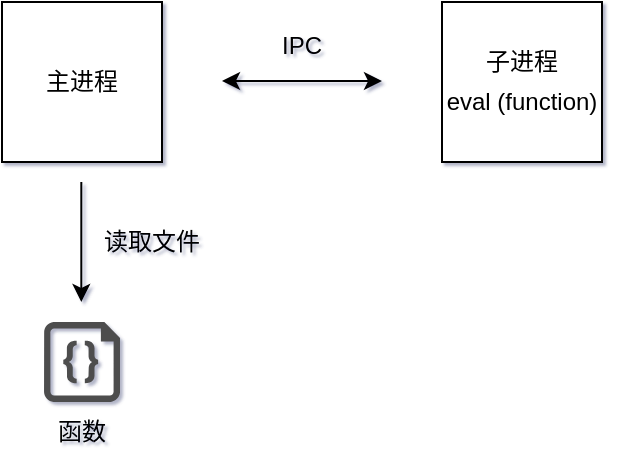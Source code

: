 <mxfile version="14.6.13" type="device"><diagram id="OXZfFdEjUsCswzGT0AAY" name="Page-1"><mxGraphModel dx="749" dy="666" grid="1" gridSize="10" guides="1" tooltips="1" connect="1" arrows="1" fold="1" page="1" pageScale="1" pageWidth="827" pageHeight="1169" background="none" math="0" shadow="1"><root><mxCell id="0"/><mxCell id="1" parent="0"/><mxCell id="6kIN31EeUdU7zSrhKUYY-1" value="主进程" style="whiteSpace=wrap;html=1;aspect=fixed;" parent="1" vertex="1"><mxGeometry x="210" y="320" width="80" height="80" as="geometry"/></mxCell><mxCell id="6kIN31EeUdU7zSrhKUYY-2" value="" style="endArrow=classic;startArrow=classic;html=1;" parent="1" edge="1"><mxGeometry width="50" height="50" relative="1" as="geometry"><mxPoint x="320" y="359.5" as="sourcePoint"/><mxPoint x="400" y="359.5" as="targetPoint"/></mxGeometry></mxCell><mxCell id="6kIN31EeUdU7zSrhKUYY-3" value="" style="whiteSpace=wrap;html=1;aspect=fixed;" parent="1" vertex="1"><mxGeometry x="430" y="320" width="80" height="80" as="geometry"/></mxCell><mxCell id="6kIN31EeUdU7zSrhKUYY-8" value="" style="verticalLabelPosition=bottom;html=1;verticalAlign=top;align=center;strokeColor=none;shape=mxgraph.azure.code_file;pointerEvents=1;fillColor=#4D4D4D;" parent="1" vertex="1"><mxGeometry x="231" y="480" width="38" height="40" as="geometry"/></mxCell><mxCell id="6kIN31EeUdU7zSrhKUYY-9" value="子进程" style="text;html=1;strokeColor=none;fillColor=none;align=center;verticalAlign=middle;whiteSpace=wrap;rounded=0;" parent="1" vertex="1"><mxGeometry x="450" y="340" width="40" height="20" as="geometry"/></mxCell><mxCell id="6kIN31EeUdU7zSrhKUYY-10" value="函数" style="text;html=1;strokeColor=none;fillColor=none;align=center;verticalAlign=middle;whiteSpace=wrap;rounded=0;" parent="1" vertex="1"><mxGeometry x="230" y="525" width="40" height="20" as="geometry"/></mxCell><mxCell id="mrVUX60Pw1R2kV6i7nPq-1" value="IPC" style="text;html=1;strokeColor=none;fillColor=none;align=center;verticalAlign=middle;whiteSpace=wrap;rounded=0;" vertex="1" parent="1"><mxGeometry x="340" y="332" width="40" height="20" as="geometry"/></mxCell><mxCell id="mrVUX60Pw1R2kV6i7nPq-2" value="" style="endArrow=classic;html=1;" edge="1" parent="1"><mxGeometry width="50" height="50" relative="1" as="geometry"><mxPoint x="249.66" y="410" as="sourcePoint"/><mxPoint x="249.66" y="470" as="targetPoint"/><Array as="points"><mxPoint x="249.66" y="430"/></Array></mxGeometry></mxCell><mxCell id="mrVUX60Pw1R2kV6i7nPq-3" value="读取文件" style="text;html=1;strokeColor=none;fillColor=none;align=center;verticalAlign=middle;whiteSpace=wrap;rounded=0;" vertex="1" parent="1"><mxGeometry x="250" y="430" width="70" height="20" as="geometry"/></mxCell><mxCell id="mrVUX60Pw1R2kV6i7nPq-4" value="eval (function)" style="text;html=1;strokeColor=none;fillColor=none;align=center;verticalAlign=middle;whiteSpace=wrap;rounded=0;" vertex="1" parent="1"><mxGeometry x="425" y="360" width="90" height="20" as="geometry"/></mxCell></root></mxGraphModel></diagram></mxfile>
